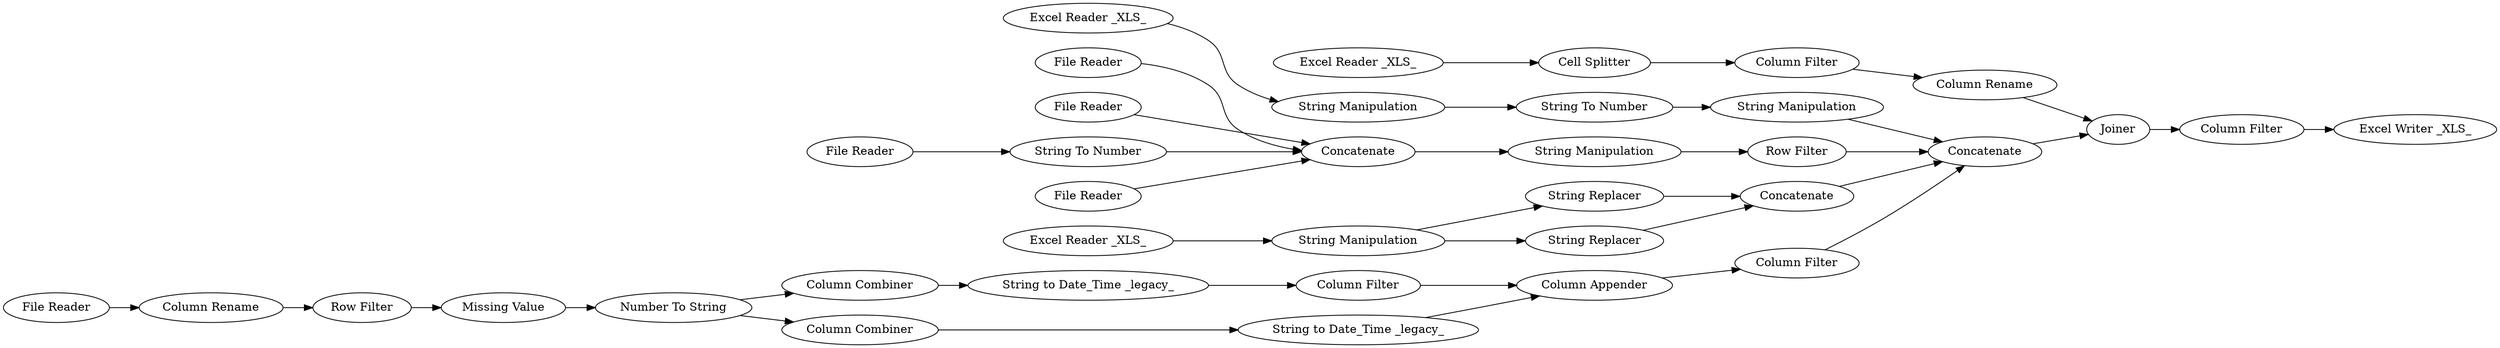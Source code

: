digraph {
	"-8352062373713592868_17" [label="Row Filter"]
	"-8352062373713592868_3" [label="File Reader"]
	"-8352062373713592868_4" [label="File Reader"]
	"-8352062373713592868_14" [label="String Replacer"]
	"-8352062373713592868_37" [label="Column Filter"]
	"-8352062373713592868_30" [label="String Manipulation"]
	"-8352062373713592868_22" [label="Column Combiner"]
	"-8352062373713592868_27" [label="Column Filter"]
	"-8352062373713592868_35" [label="Column Rename"]
	"-8352062373713592868_16" [label="Column Rename"]
	"-8352062373713592868_23" [label="String to Date_Time _legacy_"]
	"-8352062373713592868_10" [label="Row Filter"]
	"-8352062373713592868_29" [label="String To Number"]
	"-8352062373713592868_11" [label="String Manipulation"]
	"-8352062373713592868_13" [label="String Replacer"]
	"-8352062373713592868_47" [label=Concatenate]
	"-8352062373713592868_46" [label="String To Number"]
	"-8352062373713592868_32" [label="Excel Reader _XLS_"]
	"-8352062373713592868_34" [label="Column Filter"]
	"-8352062373713592868_19" [label="Number To String"]
	"-8352062373713592868_28" [label="String Manipulation"]
	"-8352062373713592868_36" [label=Joiner]
	"-8352062373713592868_18" [label="Missing Value"]
	"-8352062373713592868_15" [label=Concatenate]
	"-8352062373713592868_7" [label="Excel Reader _XLS_"]
	"-8352062373713592868_24" [label="Column Filter"]
	"-8352062373713592868_2" [label="File Reader"]
	"-8352062373713592868_33" [label="Cell Splitter"]
	"-8352062373713592868_1" [label="File Reader"]
	"-8352062373713592868_38" [label="Excel Writer _XLS_"]
	"-8352062373713592868_8" [label=Concatenate]
	"-8352062373713592868_26" [label="Column Appender"]
	"-8352062373713592868_12" [label="Excel Reader _XLS_"]
	"-8352062373713592868_9" [label="String Manipulation"]
	"-8352062373713592868_20" [label="Column Combiner"]
	"-8352062373713592868_5" [label="File Reader"]
	"-8352062373713592868_21" [label="String to Date_Time _legacy_"]
	"-8352062373713592868_8" -> "-8352062373713592868_9"
	"-8352062373713592868_36" -> "-8352062373713592868_37"
	"-8352062373713592868_10" -> "-8352062373713592868_47"
	"-8352062373713592868_20" -> "-8352062373713592868_21"
	"-8352062373713592868_24" -> "-8352062373713592868_26"
	"-8352062373713592868_13" -> "-8352062373713592868_15"
	"-8352062373713592868_7" -> "-8352062373713592868_28"
	"-8352062373713592868_22" -> "-8352062373713592868_23"
	"-8352062373713592868_23" -> "-8352062373713592868_24"
	"-8352062373713592868_47" -> "-8352062373713592868_36"
	"-8352062373713592868_19" -> "-8352062373713592868_22"
	"-8352062373713592868_35" -> "-8352062373713592868_36"
	"-8352062373713592868_29" -> "-8352062373713592868_30"
	"-8352062373713592868_28" -> "-8352062373713592868_29"
	"-8352062373713592868_32" -> "-8352062373713592868_33"
	"-8352062373713592868_30" -> "-8352062373713592868_47"
	"-8352062373713592868_11" -> "-8352062373713592868_13"
	"-8352062373713592868_11" -> "-8352062373713592868_14"
	"-8352062373713592868_46" -> "-8352062373713592868_8"
	"-8352062373713592868_19" -> "-8352062373713592868_20"
	"-8352062373713592868_17" -> "-8352062373713592868_18"
	"-8352062373713592868_5" -> "-8352062373713592868_16"
	"-8352062373713592868_15" -> "-8352062373713592868_47"
	"-8352062373713592868_2" -> "-8352062373713592868_8"
	"-8352062373713592868_9" -> "-8352062373713592868_10"
	"-8352062373713592868_3" -> "-8352062373713592868_8"
	"-8352062373713592868_4" -> "-8352062373713592868_8"
	"-8352062373713592868_33" -> "-8352062373713592868_34"
	"-8352062373713592868_27" -> "-8352062373713592868_47"
	"-8352062373713592868_26" -> "-8352062373713592868_27"
	"-8352062373713592868_16" -> "-8352062373713592868_17"
	"-8352062373713592868_37" -> "-8352062373713592868_38"
	"-8352062373713592868_12" -> "-8352062373713592868_11"
	"-8352062373713592868_18" -> "-8352062373713592868_19"
	"-8352062373713592868_1" -> "-8352062373713592868_46"
	"-8352062373713592868_21" -> "-8352062373713592868_26"
	"-8352062373713592868_34" -> "-8352062373713592868_35"
	"-8352062373713592868_14" -> "-8352062373713592868_15"
	rankdir=LR
}
